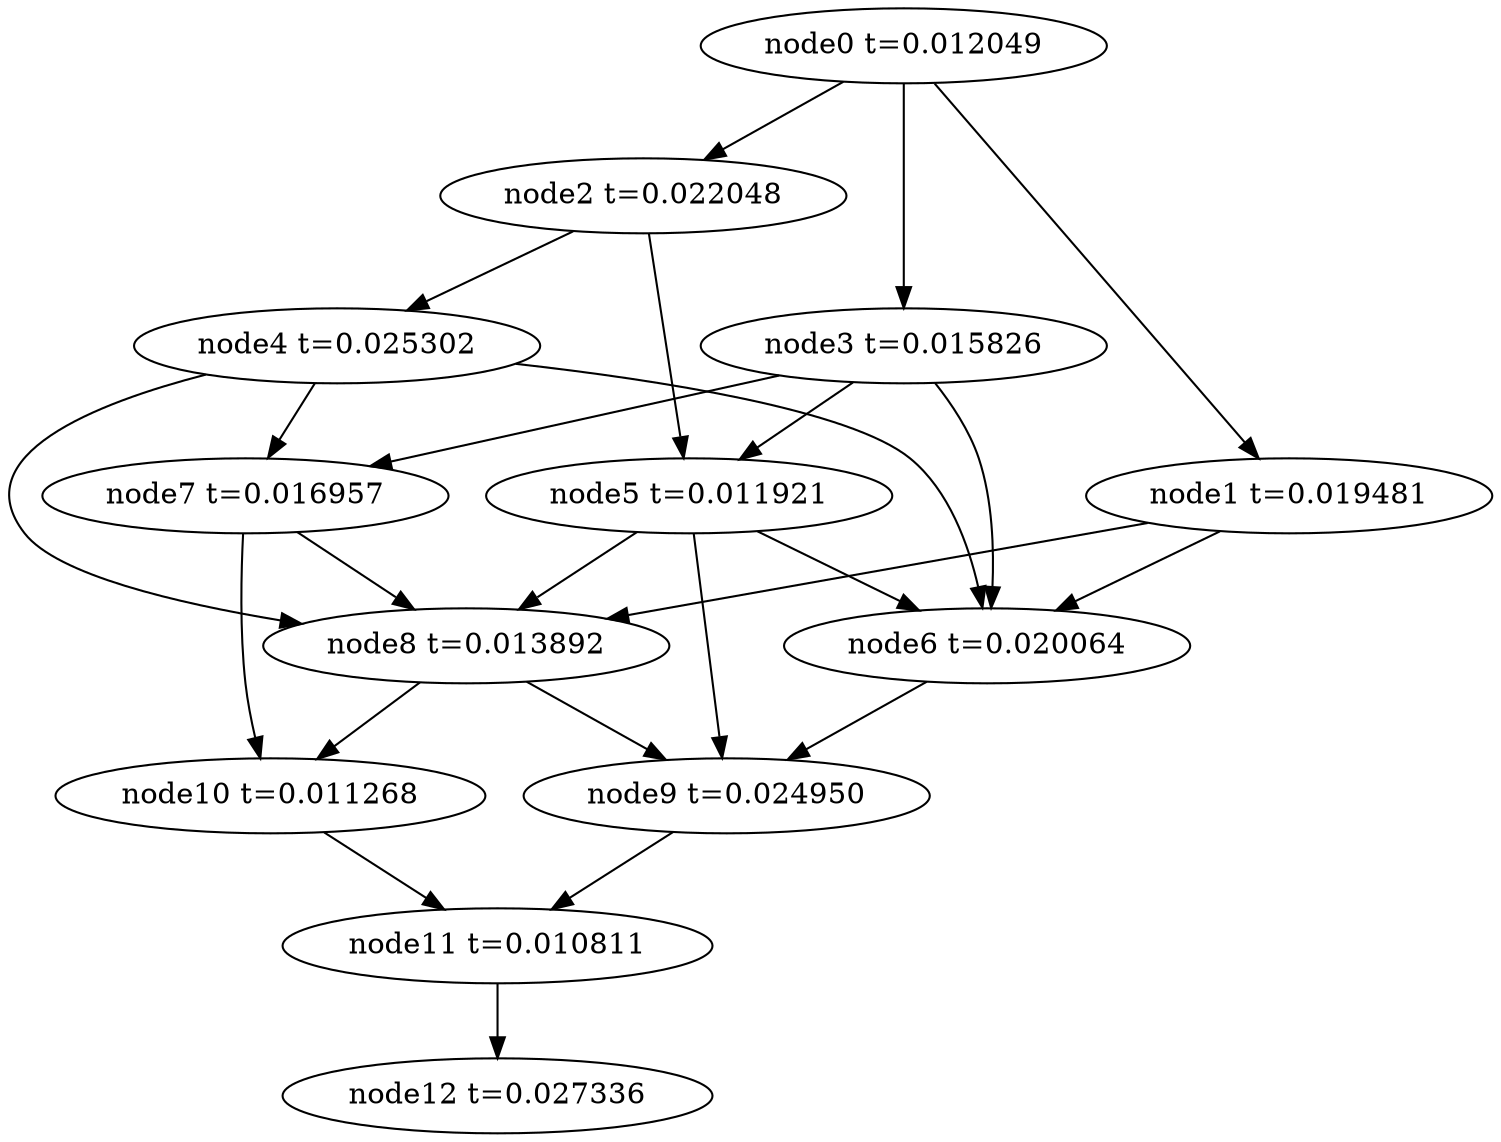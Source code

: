 digraph g{
	node12[label="node12 t=0.027336"]
	node11 -> node12
	node11[label="node11 t=0.010811"];
	node10 -> node11
	node10[label="node10 t=0.011268"];
	node9 -> node11
	node9[label="node9 t=0.024950"];
	node8 -> node10
	node8 -> node9
	node8[label="node8 t=0.013892"];
	node7 -> node10
	node7 -> node8
	node7[label="node7 t=0.016957"];
	node6 -> node9
	node6[label="node6 t=0.020064"];
	node5 -> node9
	node5 -> node8
	node5 -> node6
	node5[label="node5 t=0.011921"];
	node4 -> node8
	node4 -> node7
	node4 -> node6
	node4[label="node4 t=0.025302"];
	node3 -> node7
	node3 -> node6
	node3 -> node5
	node3[label="node3 t=0.015826"];
	node2 -> node5
	node2 -> node4
	node2[label="node2 t=0.022048"];
	node1 -> node8
	node1 -> node6
	node1[label="node1 t=0.019481"];
	node0 -> node3
	node0 -> node2
	node0 -> node1
	node0[label="node0 t=0.012049"];
}
